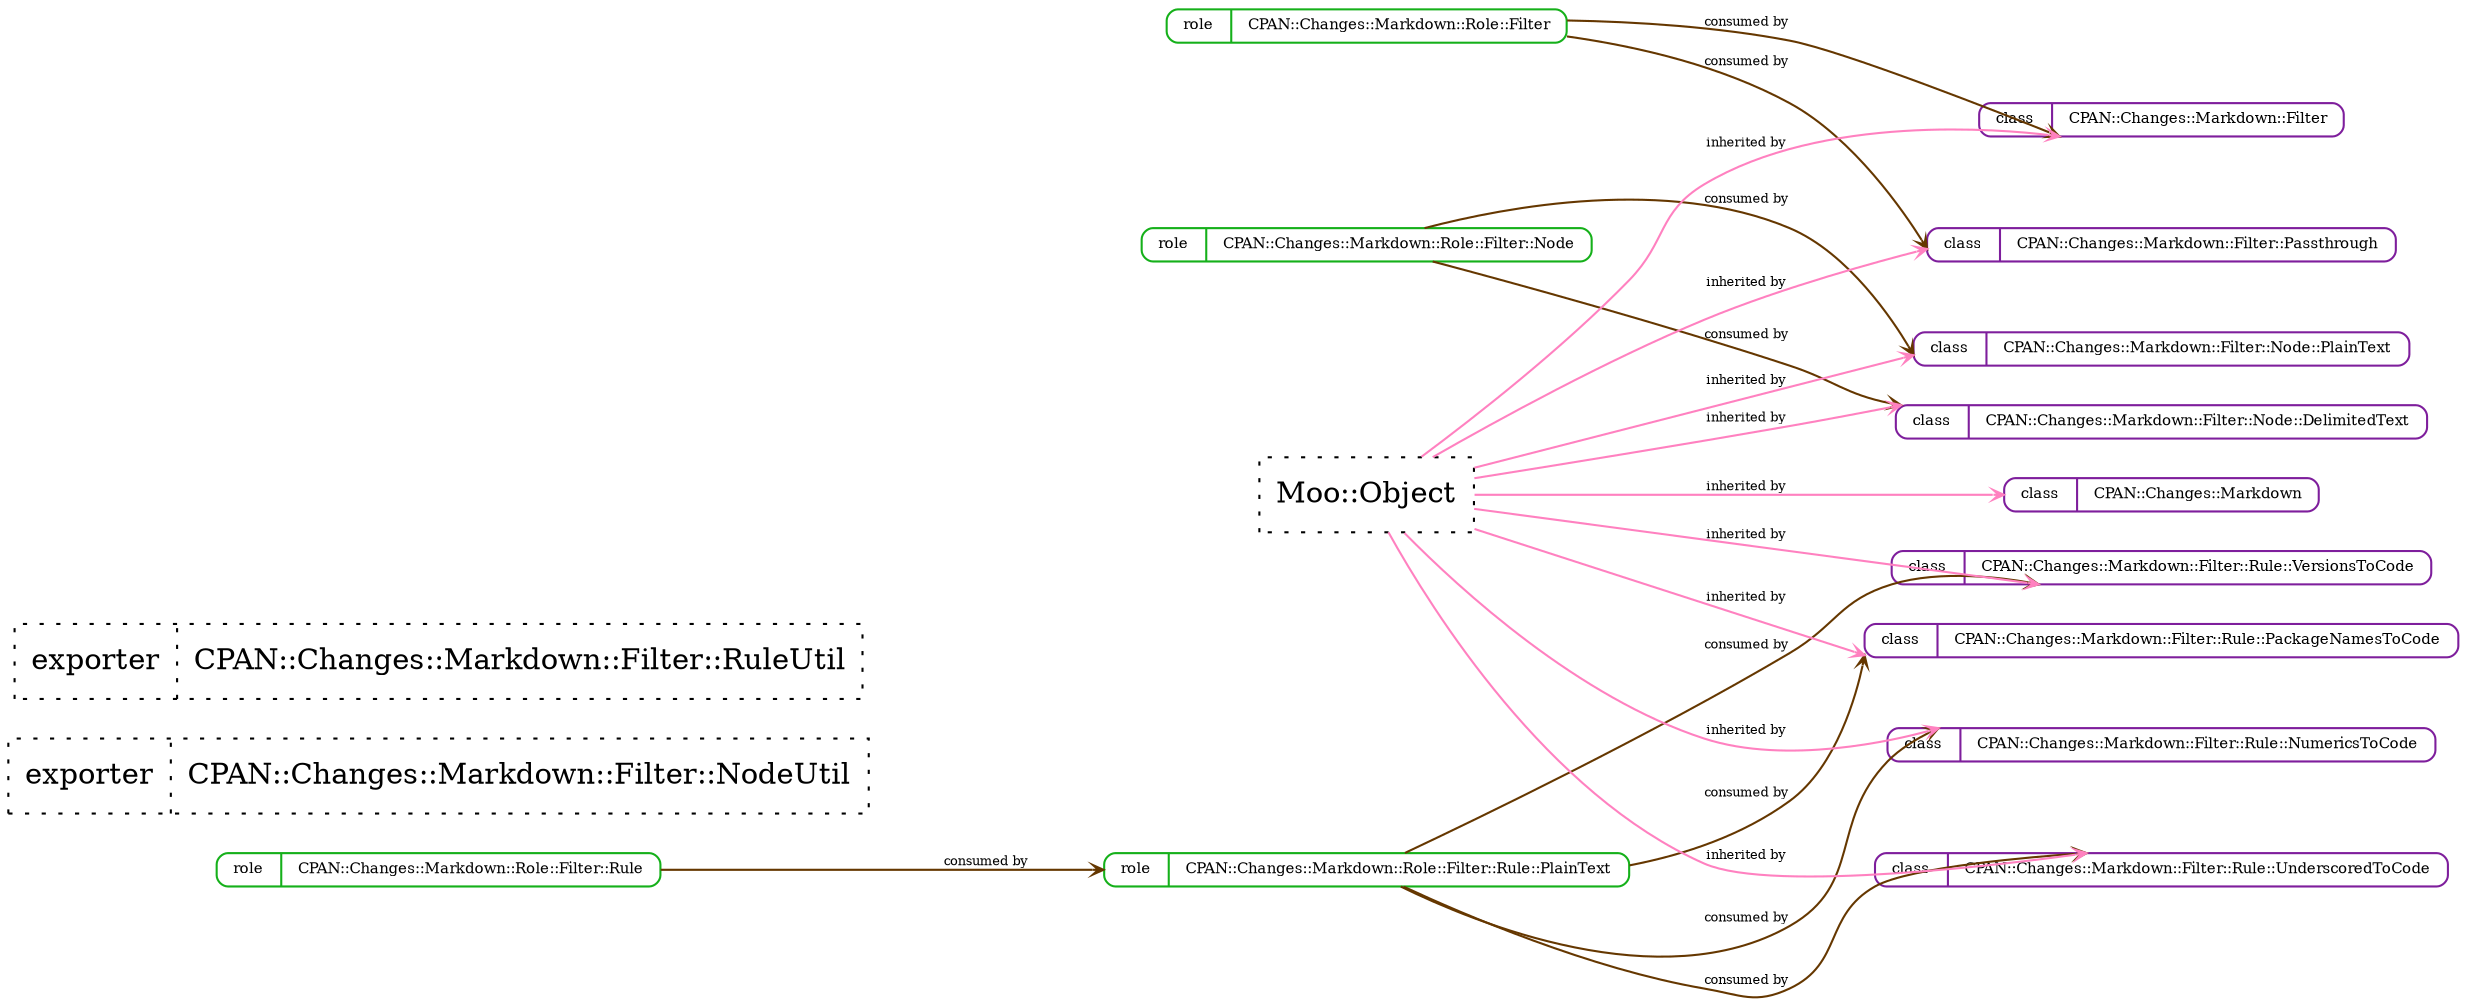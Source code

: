 strict digraph Perl {
	graph [compound=1, concentrate=1, overlap=false, rankdir=LR, ranksep=1, smoothing=triangle, splines=spline];
	node [label="\N", shape=record, style=dotted];
	edge [minlen=1];
	"CPAN::Changes::Markdown" [label="{{<port1> class}|<port2> CPAN::Changes::Markdown}", shape=Mrecord, style=solid, color="#7e1e9c", fontsize=7, height="0.1"];
	"CPAN::Changes::Markdown::Filter" [label="{{<port1> class}|<port2> CPAN::Changes::Markdown::Filter}", shape=Mrecord, style=solid, color="#7e1e9c", fontsize=7, height="0.1"];
	"CPAN::Changes::Markdown::Filter::Node::DelimitedText" [label="{{<port1> class}|<port2> CPAN::Changes::Markdown::Filter::Node::DelimitedText}", shape=Mrecord, style=solid, color="#7e1e9c", fontsize=7, height="0.1"];
	"CPAN::Changes::Markdown::Filter::Node::PlainText" [label="{{<port1> class}|<port2> CPAN::Changes::Markdown::Filter::Node::PlainText}", shape=Mrecord, style=solid, color="#7e1e9c", fontsize=7, height="0.1"];
	"CPAN::Changes::Markdown::Filter::NodeUtil" [label="{{<port1> exporter}|<port2> CPAN::Changes::Markdown::Filter::NodeUtil}"];
	"CPAN::Changes::Markdown::Filter::Passthrough" [label="{{<port1> class}|<port2> CPAN::Changes::Markdown::Filter::Passthrough}", shape=Mrecord, style=solid, color="#7e1e9c", fontsize=7, height="0.1"];
	"CPAN::Changes::Markdown::Filter::Rule::NumericsToCode" [label="{{<port1> class}|<port2> CPAN::Changes::Markdown::Filter::Rule::NumericsToCode}", shape=Mrecord, style=solid, color="#7e1e9c", fontsize=7, height="0.1"];
	"CPAN::Changes::Markdown::Filter::Rule::PackageNamesToCode" [label="{{<port1> class}|<port2> CPAN::Changes::Markdown::Filter::Rule::PackageNamesToCode}", shape=Mrecord, style=solid, color="#7e1e9c", fontsize=7, height="0.1"];
	"CPAN::Changes::Markdown::Filter::Rule::UnderscoredToCode" [label="{{<port1> class}|<port2> CPAN::Changes::Markdown::Filter::Rule::UnderscoredToCode}", shape=Mrecord, style=solid, color="#7e1e9c", fontsize=7, height="0.1"];
	"CPAN::Changes::Markdown::Filter::Rule::VersionsToCode" [label="{{<port1> class}|<port2> CPAN::Changes::Markdown::Filter::Rule::VersionsToCode}", shape=Mrecord, style=solid, color="#7e1e9c", fontsize=7, height="0.1"];
	"CPAN::Changes::Markdown::Filter::RuleUtil" [label="{{<port1> exporter}|<port2> CPAN::Changes::Markdown::Filter::RuleUtil}"];
	"CPAN::Changes::Markdown::Role::Filter" [label="{{<port1> role}|<port2> CPAN::Changes::Markdown::Role::Filter}", shape=Mrecord, style=solid, color="#15b01a", fontsize=7, height="0.1"];
	"CPAN::Changes::Markdown::Role::Filter::Node" [label="{{<port1> role}|<port2> CPAN::Changes::Markdown::Role::Filter::Node}", shape=Mrecord, style=solid, color="#15b01a", fontsize=7, height="0.1"];
	"CPAN::Changes::Markdown::Role::Filter::Rule" [label="{{<port1> role}|<port2> CPAN::Changes::Markdown::Role::Filter::Rule}", shape=Mrecord, style=solid, color="#15b01a", fontsize=7, height="0.1"];
	"CPAN::Changes::Markdown::Role::Filter::Rule::PlainText" [label="{{<port1> role}|<port2> CPAN::Changes::Markdown::Role::Filter::Rule::PlainText}", shape=Mrecord, style=solid, color="#15b01a", fontsize=7, height="0.1"];
	"Moo::Object" [label="<port1> Moo::Object"];
	"Moo::Object" -> "CPAN::Changes::Markdown" [arrowhead=open, arrowsize="0.5", color="#ff81c0", dir=forward, fontsize=6, headclip=1, label="inherited by", samehead=head, tailclip=1, weight=10];
	"Moo::Object" -> "CPAN::Changes::Markdown::Filter" [arrowhead=open, arrowsize="0.5", color="#ff81c0", dir=forward, fontsize=6, headclip=1, label="inherited by", samehead=head, tailclip=1, weight=10];
	"CPAN::Changes::Markdown::Role::Filter" -> "CPAN::Changes::Markdown::Filter" [arrowhead=open, arrowsize="0.5", color="#653700", dir=forward, fontsize=6, headclip=1, label="consumed by", samehead=head, tailclip=1, weight=5];
	"Moo::Object" -> "CPAN::Changes::Markdown::Filter::Passthrough" [arrowhead=open, arrowsize="0.5", color="#ff81c0", dir=forward, fontsize=6, headclip=1, label="inherited by", samehead=head, tailclip=1, weight=10];
	"CPAN::Changes::Markdown::Role::Filter" -> "CPAN::Changes::Markdown::Filter::Passthrough" [arrowhead=open, arrowsize="0.5", color="#653700", dir=forward, fontsize=6, headclip=1, label="consumed by", samehead=head, tailclip=1, weight=5];
	"Moo::Object" -> "CPAN::Changes::Markdown::Filter::Node::DelimitedText" [arrowhead=open, arrowsize="0.5", color="#ff81c0", dir=forward, fontsize=6, headclip=1, label="inherited by", samehead=head, tailclip=1, weight=10];
	"CPAN::Changes::Markdown::Role::Filter::Node" -> "CPAN::Changes::Markdown::Filter::Node::DelimitedText" [arrowhead=open, arrowsize="0.5", color="#653700", dir=forward, fontsize=6, headclip=1, label="consumed by", samehead=head, tailclip=1, weight=5];
	"Moo::Object" -> "CPAN::Changes::Markdown::Filter::Node::PlainText" [arrowhead=open, arrowsize="0.5", color="#ff81c0", dir=forward, fontsize=6, headclip=1, label="inherited by", samehead=head, tailclip=1, weight=10];
	"CPAN::Changes::Markdown::Role::Filter::Node" -> "CPAN::Changes::Markdown::Filter::Node::PlainText" [arrowhead=open, arrowsize="0.5", color="#653700", dir=forward, fontsize=6, headclip=1, label="consumed by", samehead=head, tailclip=1, weight=5];
	"Moo::Object" -> "CPAN::Changes::Markdown::Filter::Rule::NumericsToCode" [arrowhead=open, arrowsize="0.5", color="#ff81c0", dir=forward, fontsize=6, headclip=1, label="inherited by", samehead=head, tailclip=1, weight=10];
	"CPAN::Changes::Markdown::Role::Filter::Rule::PlainText" -> "CPAN::Changes::Markdown::Filter::Rule::NumericsToCode" [arrowhead=open, arrowsize="0.5", color="#653700", dir=forward, fontsize=6, headclip=1, label="consumed by", samehead=head, tailclip=1, weight=5];
	"Moo::Object" -> "CPAN::Changes::Markdown::Filter::Rule::PackageNamesToCode" [arrowhead=open, arrowsize="0.5", color="#ff81c0", dir=forward, fontsize=6, headclip=1, label="inherited by", samehead=head, tailclip=1, weight=10];
	"CPAN::Changes::Markdown::Role::Filter::Rule::PlainText" -> "CPAN::Changes::Markdown::Filter::Rule::PackageNamesToCode" [arrowhead=open, arrowsize="0.5", color="#653700", dir=forward, fontsize=6, headclip=1, label="consumed by", samehead=head, tailclip=1, weight=5];
	"Moo::Object" -> "CPAN::Changes::Markdown::Filter::Rule::UnderscoredToCode" [arrowhead=open, arrowsize="0.5", color="#ff81c0", dir=forward, fontsize=6, headclip=1, label="inherited by", samehead=head, tailclip=1, weight=10];
	"CPAN::Changes::Markdown::Role::Filter::Rule::PlainText" -> "CPAN::Changes::Markdown::Filter::Rule::UnderscoredToCode" [arrowhead=open, arrowsize="0.5", color="#653700", dir=forward, fontsize=6, headclip=1, label="consumed by", samehead=head, tailclip=1, weight=5];
	"Moo::Object" -> "CPAN::Changes::Markdown::Filter::Rule::VersionsToCode" [arrowhead=open, arrowsize="0.5", color="#ff81c0", dir=forward, fontsize=6, headclip=1, label="inherited by", samehead=head, tailclip=1, weight=10];
	"CPAN::Changes::Markdown::Role::Filter::Rule::PlainText" -> "CPAN::Changes::Markdown::Filter::Rule::VersionsToCode" [arrowhead=open, arrowsize="0.5", color="#653700", dir=forward, fontsize=6, headclip=1, label="consumed by", samehead=head, tailclip=1, weight=5];
	"CPAN::Changes::Markdown::Role::Filter::Rule" -> "CPAN::Changes::Markdown::Role::Filter::Rule::PlainText" [arrowhead=open, arrowsize="0.5", color="#653700", dir=forward, fontsize=6, headclip=1, label="consumed by", samehead=head, tailclip=1, weight=5];
}

